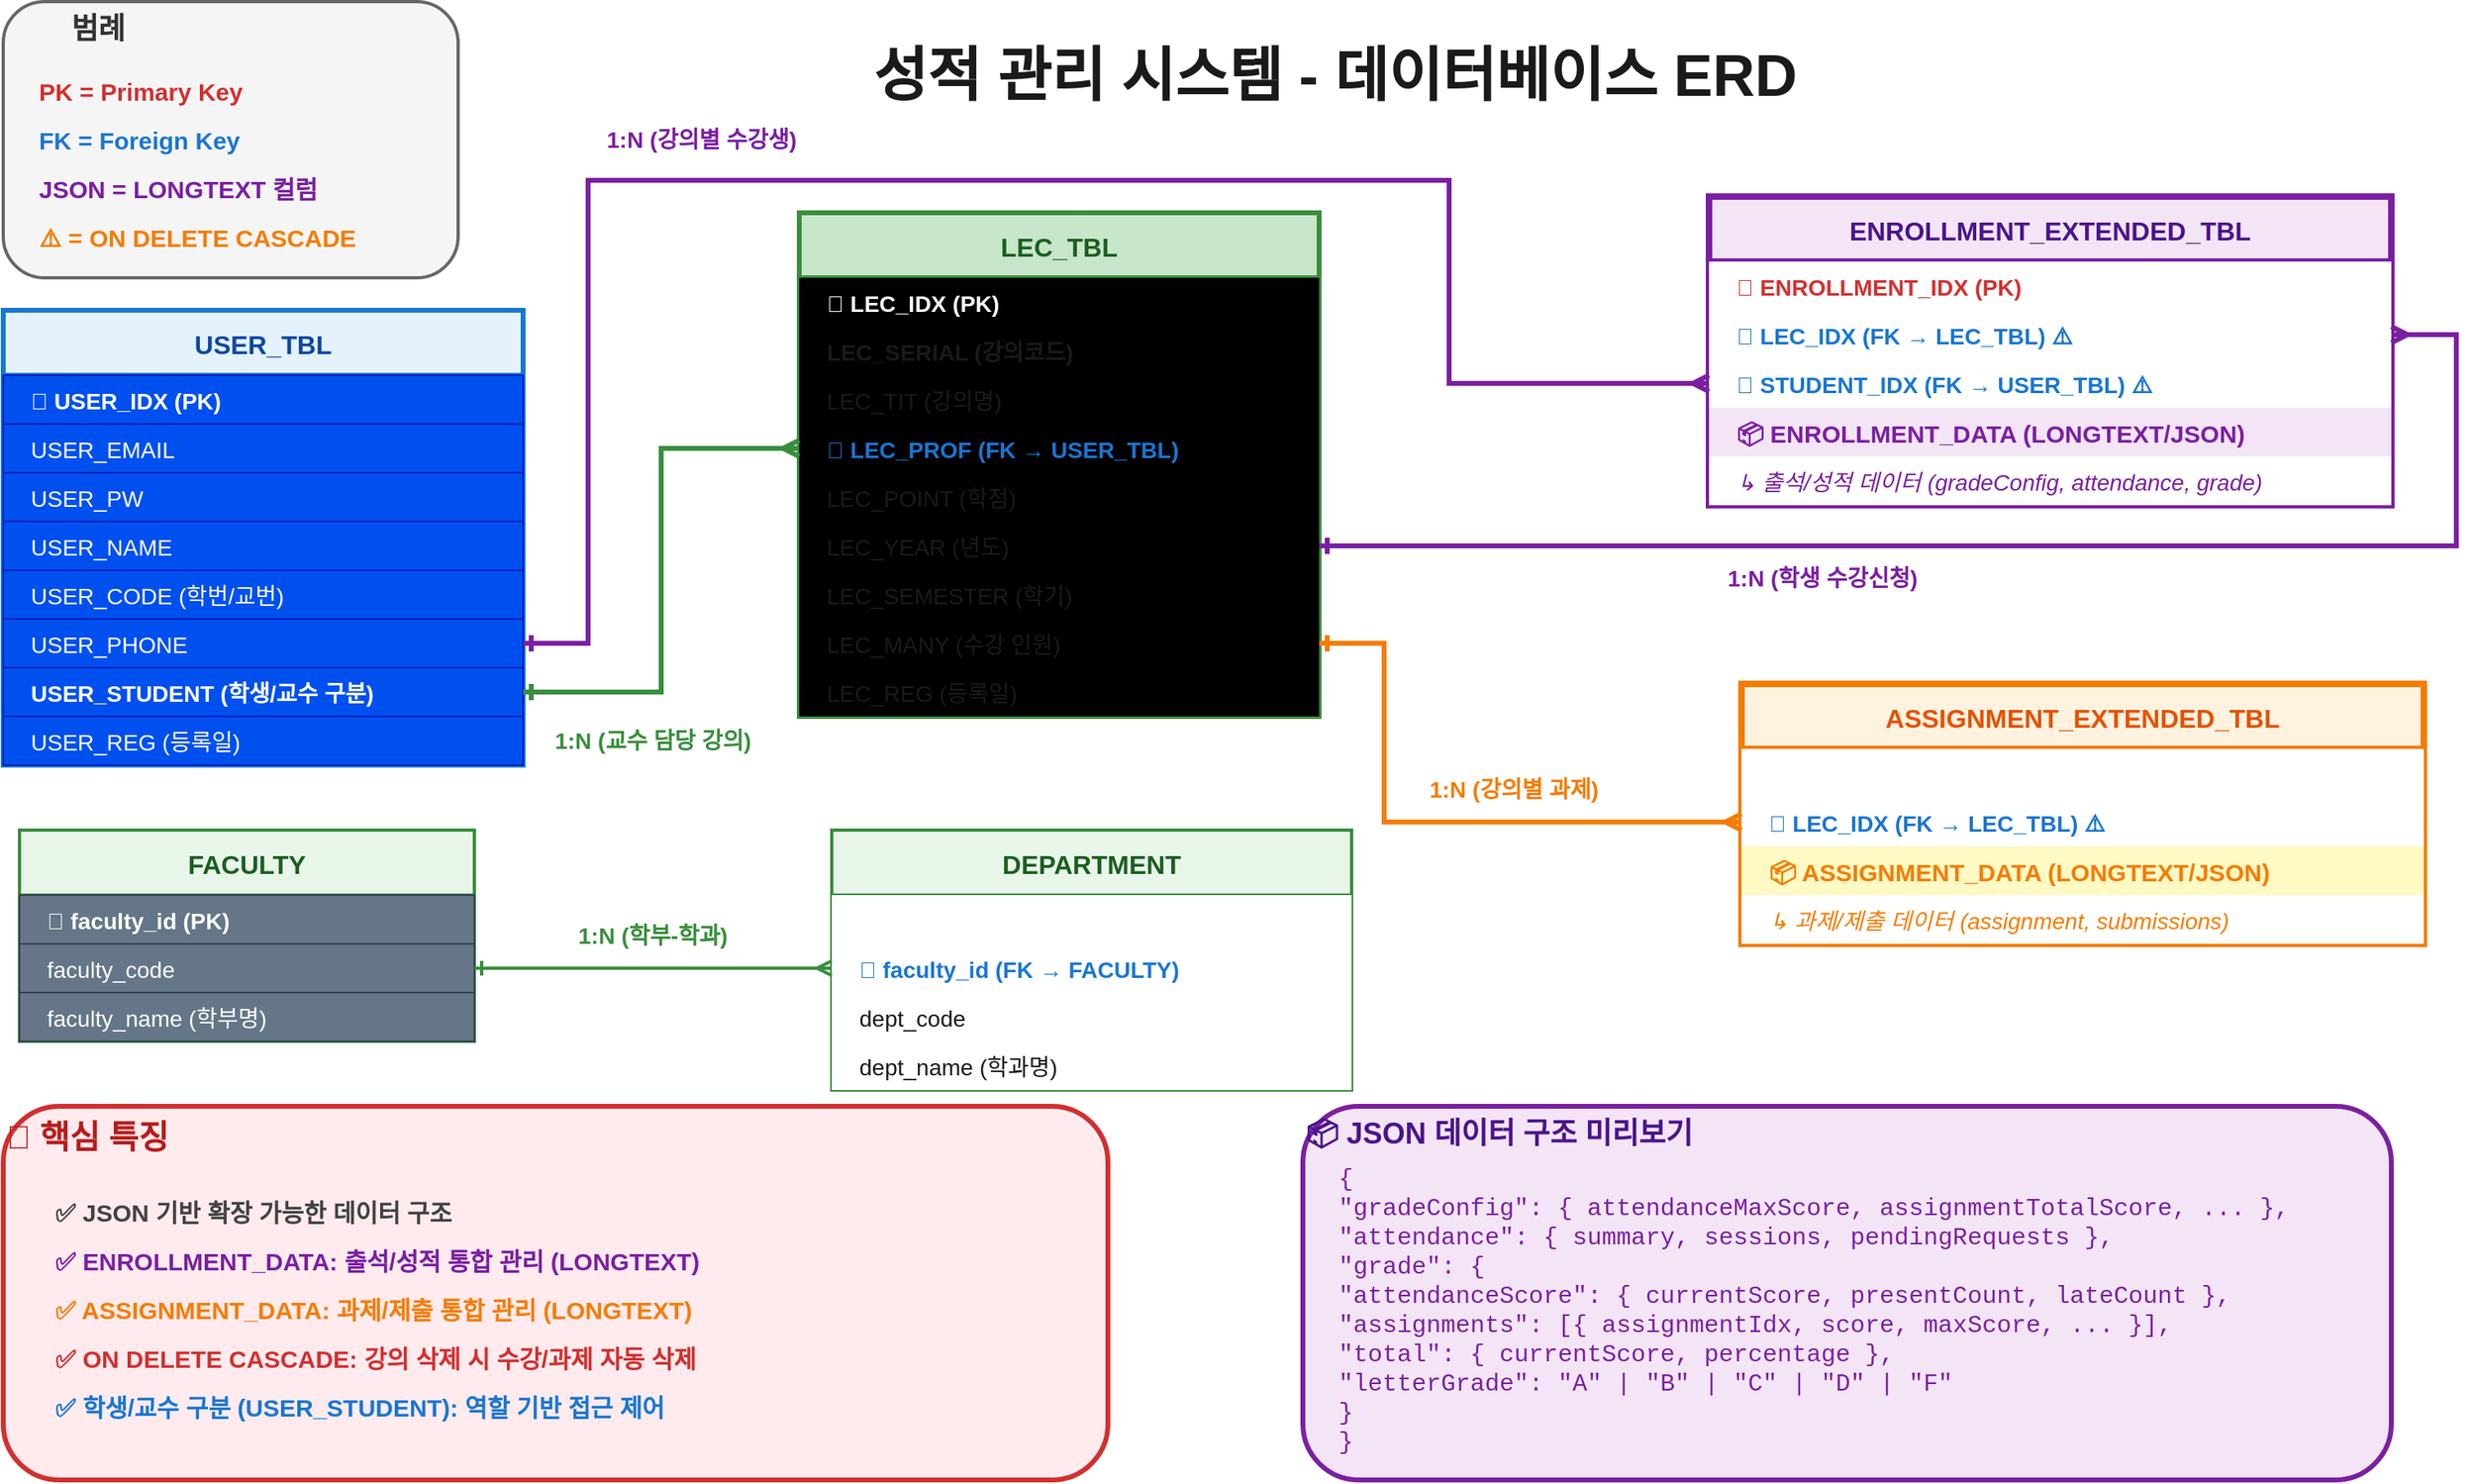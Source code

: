 <mxfile version="28.2.5">
  <diagram name="데이터베이스 ERD" id="db-erd">
    <mxGraphModel dx="2037" dy="1110" grid="1" gridSize="10" guides="1" tooltips="1" connect="1" arrows="1" fold="1" page="1" pageScale="1" pageWidth="1920" pageHeight="1080" background="light-dark(#FFFFFF,#FFFFFF)" math="0" shadow="0">
      <root>
        <mxCell id="0" />
        <mxCell id="1" parent="0" />
        <mxCell id="title" value="성적 관리 시스템 - 데이터베이스 ERD" style="text;html=1;strokeColor=none;fillColor=none;align=center;verticalAlign=middle;whiteSpace=wrap;rounded=0;fontSize=36;fontStyle=1;fontColor=light-dark(#1A1A1A,#CC6600);" parent="1" vertex="1">
          <mxGeometry x="350" y="80" width="1000" height="70" as="geometry" />
        </mxCell>
        <mxCell id="legend-box" value="&lt;blockquote style=&quot;margin: 0 0 0 40px; border: none; padding: 0px;&quot;&gt;범례&lt;/blockquote&gt;" style="rounded=1;whiteSpace=wrap;html=1;strokeColor=#666666;strokeWidth=2;fillColor=#F5F5F5;fontSize=18;fontStyle=1;fontColor=#333333;align=left;verticalAlign=top;" parent="1" vertex="1">
          <mxGeometry x="30" y="70" width="280" height="170" as="geometry" />
        </mxCell>
        <mxCell id="legend-pk" value="PK = Primary Key" style="text;html=1;strokeColor=none;fillColor=none;align=left;verticalAlign=middle;whiteSpace=wrap;rounded=0;fontSize=15;fontColor=#D32F2F;fontStyle=1;" parent="1" vertex="1">
          <mxGeometry x="50" y="110" width="240" height="30" as="geometry" />
        </mxCell>
        <mxCell id="legend-fk" value="FK = Foreign Key" style="text;html=1;strokeColor=none;fillColor=none;align=left;verticalAlign=middle;whiteSpace=wrap;rounded=0;fontSize=15;fontColor=#1976D2;fontStyle=1;" parent="1" vertex="1">
          <mxGeometry x="50" y="140" width="240" height="30" as="geometry" />
        </mxCell>
        <mxCell id="legend-json" value="JSON = LONGTEXT 컬럼" style="text;html=1;strokeColor=none;fillColor=none;align=left;verticalAlign=middle;whiteSpace=wrap;rounded=0;fontSize=15;fontColor=#7B1FA2;fontStyle=1;" parent="1" vertex="1">
          <mxGeometry x="50" y="170" width="240" height="30" as="geometry" />
        </mxCell>
        <mxCell id="legend-cascade" value="⚠️ = ON DELETE CASCADE" style="text;html=1;strokeColor=none;fillColor=none;align=left;verticalAlign=middle;whiteSpace=wrap;rounded=0;fontSize=15;fontColor=#F57C00;fontStyle=1;" parent="1" vertex="1">
          <mxGeometry x="50" y="200" width="240" height="30" as="geometry" />
        </mxCell>
        <mxCell id="user-table" value="USER_TBL" style="swimlane;fontStyle=1;childLayout=stackLayout;horizontal=1;startSize=40;fillColor=#E3F2FD;horizontalStack=0;resizeParent=1;resizeParentMax=0;resizeLast=0;collapsible=0;marginBottom=0;strokeColor=#1976D2;strokeWidth=3;fontSize=16;fontColor=#0D47A1;" parent="1" vertex="1">
          <mxGeometry x="30" y="260" width="320" height="280" as="geometry" />
        </mxCell>
        <mxCell id="user-pk" value="🔑 USER_IDX (PK)" style="text;strokeColor=#001DBC;fillColor=#0050ef;align=left;verticalAlign=middle;spacingLeft=15;spacingRight=4;overflow=hidden;rotatable=0;points=[[0,0.5],[1,0.5]];portConstraint=eastwest;fontSize=14;fontColor=light-dark(#FFFFFF,#990000);fontStyle=1;" parent="user-table" vertex="1">
          <mxGeometry y="40" width="320" height="30" as="geometry" />
        </mxCell>
        <mxCell id="user-col1" value="   USER_EMAIL" style="text;strokeColor=#001DBC;fillColor=#0050ef;align=left;verticalAlign=middle;spacingLeft=15;spacingRight=4;overflow=hidden;rotatable=0;points=[[0,0.5],[1,0.5]];portConstraint=eastwest;fontSize=14;fontColor=#ffffff;" parent="user-table" vertex="1">
          <mxGeometry y="70" width="320" height="30" as="geometry" />
        </mxCell>
        <mxCell id="user-col2" value="   USER_PW" style="text;strokeColor=#001DBC;fillColor=#0050ef;align=left;verticalAlign=middle;spacingLeft=15;spacingRight=4;overflow=hidden;rotatable=0;points=[[0,0.5],[1,0.5]];portConstraint=eastwest;fontSize=14;fontColor=#ffffff;" parent="user-table" vertex="1">
          <mxGeometry y="100" width="320" height="30" as="geometry" />
        </mxCell>
        <mxCell id="user-col3" value="   USER_NAME" style="text;strokeColor=#001DBC;fillColor=#0050ef;align=left;verticalAlign=middle;spacingLeft=15;spacingRight=4;overflow=hidden;rotatable=0;points=[[0,0.5],[1,0.5]];portConstraint=eastwest;fontSize=14;fontColor=#ffffff;" parent="user-table" vertex="1">
          <mxGeometry y="130" width="320" height="30" as="geometry" />
        </mxCell>
        <mxCell id="user-col4" value="   USER_CODE (학번/교번)" style="text;strokeColor=#001DBC;fillColor=#0050ef;align=left;verticalAlign=middle;spacingLeft=15;spacingRight=4;overflow=hidden;rotatable=0;points=[[0,0.5],[1,0.5]];portConstraint=eastwest;fontSize=14;fontColor=#ffffff;" parent="user-table" vertex="1">
          <mxGeometry y="160" width="320" height="30" as="geometry" />
        </mxCell>
        <mxCell id="user-col5" value="   USER_PHONE" style="text;strokeColor=#001DBC;fillColor=#0050ef;align=left;verticalAlign=middle;spacingLeft=15;spacingRight=4;overflow=hidden;rotatable=0;points=[[0,0.5],[1,0.5]];portConstraint=eastwest;fontSize=14;fontColor=#ffffff;" parent="user-table" vertex="1">
          <mxGeometry y="190" width="320" height="30" as="geometry" />
        </mxCell>
        <mxCell id="user-col6" value="   USER_STUDENT (학생/교수 구분)" style="text;strokeColor=#001DBC;fillColor=#0050ef;align=left;verticalAlign=middle;spacingLeft=15;spacingRight=4;overflow=hidden;rotatable=0;points=[[0,0.5],[1,0.5]];portConstraint=eastwest;fontSize=14;fontColor=#ffffff;fontStyle=1;" parent="user-table" vertex="1">
          <mxGeometry y="220" width="320" height="30" as="geometry" />
        </mxCell>
        <mxCell id="user-col7" value="   USER_REG (등록일)" style="text;strokeColor=#001DBC;fillColor=#0050ef;align=left;verticalAlign=middle;spacingLeft=15;spacingRight=4;overflow=hidden;rotatable=0;points=[[0,0.5],[1,0.5]];portConstraint=eastwest;fontSize=14;fontColor=#ffffff;" parent="user-table" vertex="1">
          <mxGeometry y="250" width="320" height="30" as="geometry" />
        </mxCell>
        <mxCell id="lec-table" value="LEC_TBL" style="swimlane;fontStyle=1;childLayout=stackLayout;horizontal=1;startSize=40;fillColor=#C8E6C9;horizontalStack=0;resizeParent=1;resizeParentMax=0;resizeLast=0;collapsible=0;marginBottom=0;strokeColor=#388E3C;strokeWidth=3;fontSize=16;fontColor=#1B5E20;" parent="1" vertex="1">
          <mxGeometry x="520" y="200" width="320" height="310" as="geometry" />
        </mxCell>
        <mxCell id="lec-pk" value="🔑 LEC_IDX (PK)" style="text;strokeColor=none;fillColor=light-dark(#000000,#4D9900);align=left;verticalAlign=middle;spacingLeft=15;spacingRight=4;overflow=hidden;rotatable=0;points=[[0,0.5],[1,0.5]];portConstraint=eastwest;fontSize=14;fontColor=light-dark(#FFFFFF,#990000);fontStyle=1;" parent="lec-table" vertex="1">
          <mxGeometry y="40" width="320" height="30" as="geometry" />
        </mxCell>
        <mxCell id="lec-col1" value="   LEC_SERIAL (강의코드)" style="text;strokeColor=none;fillColor=light-dark(#000000,#4D9900);align=left;verticalAlign=middle;spacingLeft=15;spacingRight=4;overflow=hidden;rotatable=0;points=[[0,0.5],[1,0.5]];portConstraint=eastwest;fontSize=14;fontColor=light-dark(#1A1A1A,#000000);fontStyle=1;" parent="lec-table" vertex="1">
          <mxGeometry y="70" width="320" height="30" as="geometry" />
        </mxCell>
        <mxCell id="lec-col2" value="   LEC_TIT (강의명)" style="text;strokeColor=none;fillColor=light-dark(#000000,#4D9900);align=left;verticalAlign=middle;spacingLeft=15;spacingRight=4;overflow=hidden;rotatable=0;points=[[0,0.5],[1,0.5]];portConstraint=eastwest;fontSize=14;fontColor=light-dark(#1A1A1A,#000000);" parent="lec-table" vertex="1">
          <mxGeometry y="100" width="320" height="30" as="geometry" />
        </mxCell>
        <mxCell id="lec-fk" value="🔗 LEC_PROF (FK → USER_TBL)" style="text;strokeColor=none;fillColor=light-dark(#000000,#4D9900);align=left;verticalAlign=middle;spacingLeft=15;spacingRight=4;overflow=hidden;rotatable=0;points=[[0,0.5],[1,0.5]];portConstraint=eastwest;fontSize=14;fontColor=light-dark(#1976D2,#0000CC);fontStyle=1;" parent="lec-table" vertex="1">
          <mxGeometry y="130" width="320" height="30" as="geometry" />
        </mxCell>
        <mxCell id="lec-col3" value="   LEC_POINT (학점)" style="text;strokeColor=none;fillColor=light-dark(#000000,#4D9900);align=left;verticalAlign=middle;spacingLeft=15;spacingRight=4;overflow=hidden;rotatable=0;points=[[0,0.5],[1,0.5]];portConstraint=eastwest;fontSize=14;fontColor=light-dark(#1A1A1A,#000000);" parent="lec-table" vertex="1">
          <mxGeometry y="160" width="320" height="30" as="geometry" />
        </mxCell>
        <mxCell id="lec-col4" value="   LEC_YEAR (년도)" style="text;strokeColor=none;fillColor=light-dark(#000000,#4D9900);align=left;verticalAlign=middle;spacingLeft=15;spacingRight=4;overflow=hidden;rotatable=0;points=[[0,0.5],[1,0.5]];portConstraint=eastwest;fontSize=14;fontColor=light-dark(#1A1A1A,#000000);" parent="lec-table" vertex="1">
          <mxGeometry y="190" width="320" height="30" as="geometry" />
        </mxCell>
        <mxCell id="lec-col5" value="   LEC_SEMESTER (학기)" style="text;strokeColor=none;fillColor=light-dark(#000000,#4D9900);align=left;verticalAlign=middle;spacingLeft=15;spacingRight=4;overflow=hidden;rotatable=0;points=[[0,0.5],[1,0.5]];portConstraint=eastwest;fontSize=14;fontColor=light-dark(#1A1A1A,#000000);" parent="lec-table" vertex="1">
          <mxGeometry y="220" width="320" height="30" as="geometry" />
        </mxCell>
        <mxCell id="lec-col6" value="   LEC_MANY (수강 인원)" style="text;strokeColor=none;fillColor=light-dark(#000000,#4D9900);align=left;verticalAlign=middle;spacingLeft=15;spacingRight=4;overflow=hidden;rotatable=0;points=[[0,0.5],[1,0.5]];portConstraint=eastwest;fontSize=14;fontColor=light-dark(#1A1A1A,#000000);" parent="lec-table" vertex="1">
          <mxGeometry y="250" width="320" height="30" as="geometry" />
        </mxCell>
        <mxCell id="lec-col7" value="   LEC_REG (등록일)" style="text;strokeColor=none;fillColor=light-dark(#000000,#4D9900);align=left;verticalAlign=middle;spacingLeft=15;spacingRight=4;overflow=hidden;rotatable=0;points=[[0,0.5],[1,0.5]];portConstraint=eastwest;fontSize=14;fontColor=light-dark(#1A1A1A,#000000);" parent="lec-table" vertex="1">
          <mxGeometry y="280" width="320" height="30" as="geometry" />
        </mxCell>
        <mxCell id="enrollment-table" value="ENROLLMENT_EXTENDED_TBL" style="swimlane;fontStyle=1;childLayout=stackLayout;horizontal=1;startSize=40;fillColor=#F3E5F5;horizontalStack=0;resizeParent=1;resizeParentMax=0;resizeLast=0;collapsible=0;marginBottom=0;strokeColor=#7B1FA2;strokeWidth=4;fontSize=16;fontColor=#4A148C;" parent="1" vertex="1">
          <mxGeometry x="1080" y="190" width="420" height="190" as="geometry" />
        </mxCell>
        <mxCell id="enrollment-pk" value="🔑 ENROLLMENT_IDX (PK)" style="text;strokeColor=none;fillColor=#FFFFFF;align=left;verticalAlign=middle;spacingLeft=15;spacingRight=4;overflow=hidden;rotatable=0;points=[[0,0.5],[1,0.5]];portConstraint=eastwest;fontSize=14;fontColor=#D32F2F;fontStyle=1;" parent="enrollment-table" vertex="1">
          <mxGeometry y="40" width="420" height="30" as="geometry" />
        </mxCell>
        <mxCell id="enrollment-fk1" value="🔗 LEC_IDX (FK → LEC_TBL) ⚠️" style="text;strokeColor=none;fillColor=#FFFFFF;align=left;verticalAlign=middle;spacingLeft=15;spacingRight=4;overflow=hidden;rotatable=0;points=[[0,0.5],[1,0.5]];portConstraint=eastwest;fontSize=14;fontColor=#1976D2;fontStyle=1;" parent="enrollment-table" vertex="1">
          <mxGeometry y="70" width="420" height="30" as="geometry" />
        </mxCell>
        <mxCell id="enrollment-fk2" value="🔗 STUDENT_IDX (FK → USER_TBL) ⚠️" style="text;strokeColor=none;fillColor=#FFFFFF;align=left;verticalAlign=middle;spacingLeft=15;spacingRight=4;overflow=hidden;rotatable=0;points=[[0,0.5],[1,0.5]];portConstraint=eastwest;fontSize=14;fontColor=#1976D2;fontStyle=1;" parent="enrollment-table" vertex="1">
          <mxGeometry y="100" width="420" height="30" as="geometry" />
        </mxCell>
        <mxCell id="enrollment-json" value="📦 ENROLLMENT_DATA (LONGTEXT/JSON)" style="text;strokeColor=none;fillColor=#F3E5F5;align=left;verticalAlign=middle;spacingLeft=15;spacingRight=4;overflow=hidden;rotatable=0;points=[[0,0.5],[1,0.5]];portConstraint=eastwest;fontSize=15;fontColor=#7B1FA2;fontStyle=1;" parent="enrollment-table" vertex="1">
          <mxGeometry y="130" width="420" height="30" as="geometry" />
        </mxCell>
        <mxCell id="enrollment-json-detail" value="   ↳ 출석/성적 데이터 (gradeConfig, attendance, grade)" style="text;strokeColor=none;fillColor=#FFFFFF;align=left;verticalAlign=middle;spacingLeft=15;spacingRight=4;overflow=hidden;rotatable=0;points=[[0,0.5],[1,0.5]];portConstraint=eastwest;fontSize=14;fontColor=#7B1FA2;fontStyle=2;" parent="enrollment-table" vertex="1">
          <mxGeometry y="160" width="420" height="30" as="geometry" />
        </mxCell>
        <mxCell id="assignment-table" value="ASSIGNMENT_EXTENDED_TBL" style="swimlane;fontStyle=1;childLayout=stackLayout;horizontal=1;startSize=40;fillColor=#FFF3E0;horizontalStack=0;resizeParent=1;resizeParentMax=0;resizeLast=0;collapsible=0;marginBottom=0;strokeColor=#F57C00;strokeWidth=4;fontSize=16;fontColor=#E65100;" parent="1" vertex="1">
          <mxGeometry x="1100" y="490" width="420" height="160" as="geometry" />
        </mxCell>
        <mxCell id="assignment-pk" value="🔑 ASSIGNMENT_IDX (PK)" style="text;strokeColor=none;fillColor=#FFFFFF;align=left;verticalAlign=middle;spacingLeft=15;spacingRight=4;overflow=hidden;rotatable=0;points=[[0,0.5],[1,0.5]];portConstraint=eastwest;fontSize=14;fontColor=light-dark(#FFFFFF,#990000);fontStyle=1;" parent="assignment-table" vertex="1">
          <mxGeometry y="40" width="420" height="30" as="geometry" />
        </mxCell>
        <mxCell id="assignment-fk" value="🔗 LEC_IDX (FK → LEC_TBL) ⚠️" style="text;strokeColor=none;fillColor=#FFFFFF;align=left;verticalAlign=middle;spacingLeft=15;spacingRight=4;overflow=hidden;rotatable=0;points=[[0,0.5],[1,0.5]];portConstraint=eastwest;fontSize=14;fontColor=light-dark(#1976D2,#0000CC);fontStyle=1;" parent="assignment-table" vertex="1">
          <mxGeometry y="70" width="420" height="30" as="geometry" />
        </mxCell>
        <mxCell id="assignment-json" value="📦 ASSIGNMENT_DATA (LONGTEXT/JSON)" style="text;strokeColor=none;fillColor=#FFF9C4;align=left;verticalAlign=middle;spacingLeft=15;spacingRight=4;overflow=hidden;rotatable=0;points=[[0,0.5],[1,0.5]];portConstraint=eastwest;fontSize=15;fontColor=#F57C00;fontStyle=1;" parent="assignment-table" vertex="1">
          <mxGeometry y="100" width="420" height="30" as="geometry" />
        </mxCell>
        <mxCell id="assignment-json-detail" value="   ↳ 과제/제출 데이터 (assignment, submissions)" style="text;strokeColor=none;fillColor=#FFFFFF;align=left;verticalAlign=middle;spacingLeft=15;spacingRight=4;overflow=hidden;rotatable=0;points=[[0,0.5],[1,0.5]];portConstraint=eastwest;fontSize=14;fontColor=#F57C00;fontStyle=2;" parent="assignment-table" vertex="1">
          <mxGeometry y="130" width="420" height="30" as="geometry" />
        </mxCell>
        <mxCell id="faculty-table" value="FACULTY" style="swimlane;fontStyle=1;childLayout=stackLayout;horizontal=1;startSize=40;fillColor=#E8F5E9;horizontalStack=0;resizeParent=1;resizeParentMax=0;resizeLast=0;collapsible=0;marginBottom=0;strokeColor=#388E3C;strokeWidth=2;fontSize=16;fontColor=#1B5E20;" parent="1" vertex="1">
          <mxGeometry x="40" y="580" width="280" height="130" as="geometry" />
        </mxCell>
        <mxCell id="faculty-pk" value="🔑 faculty_id (PK)" style="text;strokeColor=#314354;fillColor=#647687;align=left;verticalAlign=middle;spacingLeft=15;spacingRight=4;overflow=hidden;rotatable=0;points=[[0,0.5],[1,0.5]];portConstraint=eastwest;fontSize=14;fontColor=light-dark(#FFFFFF,#990000);fontStyle=1;" parent="faculty-table" vertex="1">
          <mxGeometry y="40" width="280" height="30" as="geometry" />
        </mxCell>
        <mxCell id="faculty-col1" value="   faculty_code" style="text;strokeColor=#314354;fillColor=#647687;align=left;verticalAlign=middle;spacingLeft=15;spacingRight=4;overflow=hidden;rotatable=0;points=[[0,0.5],[1,0.5]];portConstraint=eastwest;fontSize=14;fontColor=#ffffff;" parent="faculty-table" vertex="1">
          <mxGeometry y="70" width="280" height="30" as="geometry" />
        </mxCell>
        <mxCell id="faculty-col2" value="   faculty_name (학부명)" style="text;strokeColor=#314354;fillColor=#647687;align=left;verticalAlign=middle;spacingLeft=15;spacingRight=4;overflow=hidden;rotatable=0;points=[[0,0.5],[1,0.5]];portConstraint=eastwest;fontSize=14;fontColor=#ffffff;" parent="faculty-table" vertex="1">
          <mxGeometry y="100" width="280" height="30" as="geometry" />
        </mxCell>
        <mxCell id="dept-table" value="DEPARTMENT" style="swimlane;fontStyle=1;childLayout=stackLayout;horizontal=1;startSize=40;fillColor=#E8F5E9;horizontalStack=0;resizeParent=1;resizeParentMax=0;resizeLast=0;collapsible=0;marginBottom=0;strokeColor=#388E3C;strokeWidth=2;fontSize=16;fontColor=#1B5E20;" parent="1" vertex="1">
          <mxGeometry x="540" y="580" width="320" height="160" as="geometry" />
        </mxCell>
        <mxCell id="dept-pk" value="🔑 dept_id (PK)" style="text;strokeColor=none;fillColor=light-dark(#FFFFFF,#67AB9F);align=left;verticalAlign=middle;spacingLeft=15;spacingRight=4;overflow=hidden;rotatable=0;points=[[0,0.5],[1,0.5]];portConstraint=eastwest;fontSize=14;fontColor=light-dark(#FFFFFF,#990000);fontStyle=1;" parent="dept-table" vertex="1">
          <mxGeometry y="40" width="320" height="30" as="geometry" />
        </mxCell>
        <mxCell id="dept-fk" value="🔗 faculty_id (FK → FACULTY)" style="text;strokeColor=none;fillColor=light-dark(#FFFFFF,#67AB9F);align=left;verticalAlign=middle;spacingLeft=15;spacingRight=4;overflow=hidden;rotatable=0;points=[[0,0.5],[1,0.5]];portConstraint=eastwest;fontSize=14;fontColor=light-dark(#1976D2,#0000CC);fontStyle=1;" parent="dept-table" vertex="1">
          <mxGeometry y="70" width="320" height="30" as="geometry" />
        </mxCell>
        <mxCell id="dept-col1" value="   dept_code" style="text;strokeColor=none;fillColor=light-dark(#FFFFFF,#67AB9F);align=left;verticalAlign=middle;spacingLeft=15;spacingRight=4;overflow=hidden;rotatable=0;points=[[0,0.5],[1,0.5]];portConstraint=eastwest;fontSize=14;fontColor=light-dark(#1A1A1A,#000000);" parent="dept-table" vertex="1">
          <mxGeometry y="100" width="320" height="30" as="geometry" />
        </mxCell>
        <mxCell id="dept-col2" value="   dept_name (학과명)" style="text;strokeColor=none;fillColor=light-dark(#FFFFFF,#67AB9F);align=left;verticalAlign=middle;spacingLeft=15;spacingRight=4;overflow=hidden;rotatable=0;points=[[0,0.5],[1,0.5]];portConstraint=eastwest;fontSize=14;fontColor=light-dark(#1A1A1A,#000000);" parent="dept-table" vertex="1">
          <mxGeometry y="130" width="320" height="30" as="geometry" />
        </mxCell>
        <mxCell id="rel-user-lec" value="" style="endArrow=ERmany;startArrow=ERone;html=1;rounded=0;strokeColor=light-dark(#388E3C,#3D7440);strokeWidth=3;exitX=1;exitY=0.5;exitDx=0;exitDy=0;entryX=0;entryY=0.5;entryDx=0;entryDy=0;endFill=0;startFill=0;edgeStyle=orthogonalEdgeStyle;" parent="1" source="user-col6" target="lec-fk" edge="1">
          <mxGeometry relative="1" as="geometry" />
        </mxCell>
        <mxCell id="rel-user-lec-label" value="1:N (교수 담당 강의)" style="text;html=1;strokeColor=none;fillColor=none;align=center;verticalAlign=middle;whiteSpace=wrap;rounded=0;fontSize=14;fontColor=light-dark(#388E3C,#3D7440);fontStyle=1;" parent="1" vertex="1">
          <mxGeometry x="360" y="510" width="140" height="30" as="geometry" />
        </mxCell>
        <mxCell id="rel-user-enrollment" value="" style="endArrow=ERmany;startArrow=ERone;html=1;rounded=0;strokeColor=light-dark(#7B1FA2,#7B1FA2);strokeWidth=3;exitX=1;exitY=0.5;exitDx=0;exitDy=0;entryX=0;entryY=0.5;entryDx=0;entryDy=0;edgeStyle=orthogonalEdgeStyle;endFill=0;startFill=0;" parent="1" source="user-col5" target="enrollment-fk2" edge="1">
          <mxGeometry relative="1" as="geometry">
            <Array as="points">
              <mxPoint x="390" y="465" />
              <mxPoint x="390" y="180" />
              <mxPoint x="920" y="180" />
              <mxPoint x="920" y="305" />
            </Array>
          </mxGeometry>
        </mxCell>
        <mxCell id="rel-user-enrollment-label" value="1:N (학생 수강신청)" style="text;html=1;strokeColor=none;fillColor=none;align=center;verticalAlign=middle;whiteSpace=wrap;rounded=0;fontSize=14;fontColor=light-dark(#7B1FA2,#7B1FA2);fontStyle=1;" parent="1" vertex="1">
          <mxGeometry x="1080" y="410" width="140" height="30" as="geometry" />
        </mxCell>
        <mxCell id="rel-lec-enrollment" value="" style="endArrow=ERmany;startArrow=ERone;html=1;rounded=0;strokeColor=light-dark(#7B1FA2,#7B1FA2);strokeWidth=3;exitX=1;exitY=0.5;exitDx=0;exitDy=0;endFill=0;startFill=0;edgeStyle=orthogonalEdgeStyle;" parent="1" source="lec-col4" target="enrollment-fk1" edge="1">
          <mxGeometry relative="1" as="geometry">
            <Array as="points">
              <mxPoint x="1540" y="405" />
              <mxPoint x="1540" y="275" />
            </Array>
          </mxGeometry>
        </mxCell>
        <mxCell id="rel-lec-enrollment-label" value="1:N (강의별 수강생)" style="text;html=1;strokeColor=none;fillColor=none;align=center;verticalAlign=middle;whiteSpace=wrap;rounded=0;fontSize=14;fontColor=light-dark(#7B1FA2,#7B1FA2);fontStyle=1;" parent="1" vertex="1">
          <mxGeometry x="390" y="140" width="140" height="30" as="geometry" />
        </mxCell>
        <mxCell id="rel-lec-assignment" value="" style="endArrow=ERmany;startArrow=ERone;html=1;rounded=0;strokeColor=#F57C00;strokeWidth=3;exitX=1;exitY=0.5;exitDx=0;exitDy=0;entryX=0;entryY=0.5;entryDx=0;entryDy=0;edgeStyle=orthogonalEdgeStyle;endFill=0;startFill=0;" parent="1" source="lec-col6" target="assignment-fk" edge="1">
          <mxGeometry relative="1" as="geometry">
            <Array as="points">
              <mxPoint x="880" y="465" />
              <mxPoint x="880" y="575" />
            </Array>
          </mxGeometry>
        </mxCell>
        <mxCell id="rel-lec-assignment-label" value="1:N (강의별 과제)" style="text;html=1;strokeColor=none;fillColor=none;align=center;verticalAlign=middle;whiteSpace=wrap;rounded=0;fontSize=14;fontColor=#F57C00;fontStyle=1;" parent="1" vertex="1">
          <mxGeometry x="900" y="540" width="120" height="30" as="geometry" />
        </mxCell>
        <mxCell id="rel-faculty-dept" value="" style="endArrow=ERmany;startArrow=ERone;html=1;rounded=0;strokeColor=light-dark(#388E3C,#3D7440);strokeWidth=2;exitX=1;exitY=0.5;exitDx=0;exitDy=0;entryX=0;entryY=0.5;entryDx=0;entryDy=0;endFill=0;startFill=0;" parent="1" source="faculty-col1" target="dept-fk" edge="1">
          <mxGeometry relative="1" as="geometry" />
        </mxCell>
        <mxCell id="rel-faculty-dept-label" value="1:N (학부-학과)" style="text;html=1;strokeColor=none;fillColor=none;align=center;verticalAlign=middle;whiteSpace=wrap;rounded=0;fontSize=14;fontColor=light-dark(#388E3C,#3D7440);fontStyle=1;" parent="1" vertex="1">
          <mxGeometry x="380" y="630" width="100" height="30" as="geometry" />
        </mxCell>
        <mxCell id="features-box" value="🎯 핵심 특징" style="rounded=1;whiteSpace=wrap;html=1;strokeColor=#D32F2F;strokeWidth=3;fillColor=#FFEBEE;fontSize=20;fontColor=#B71C1C;fontStyle=1;align=left;verticalAlign=top;" parent="1" vertex="1">
          <mxGeometry x="30" y="750" width="680" height="230" as="geometry" />
        </mxCell>
        <mxCell id="feature1" value="✅ JSON 기반 확장 가능한 데이터 구조" style="text;html=1;strokeColor=none;fillColor=none;align=left;verticalAlign=middle;whiteSpace=wrap;rounded=0;fontSize=15;fontColor=#424242;fontStyle=1;" parent="1" vertex="1">
          <mxGeometry x="60" y="800" width="620" height="30" as="geometry" />
        </mxCell>
        <mxCell id="feature2" value="✅ ENROLLMENT_DATA: 출석/성적 통합 관리 (LONGTEXT)" style="text;html=1;strokeColor=none;fillColor=none;align=left;verticalAlign=middle;whiteSpace=wrap;rounded=0;fontSize=15;fontColor=#7B1FA2;fontStyle=1;" parent="1" vertex="1">
          <mxGeometry x="60" y="830" width="620" height="30" as="geometry" />
        </mxCell>
        <mxCell id="feature3" value="✅ ASSIGNMENT_DATA: 과제/제출 통합 관리 (LONGTEXT)" style="text;html=1;strokeColor=none;fillColor=none;align=left;verticalAlign=middle;whiteSpace=wrap;rounded=0;fontSize=15;fontColor=#F57C00;fontStyle=1;" parent="1" vertex="1">
          <mxGeometry x="60" y="860" width="620" height="30" as="geometry" />
        </mxCell>
        <mxCell id="feature4" value="✅ ON DELETE CASCADE: 강의 삭제 시 수강/과제 자동 삭제" style="text;html=1;strokeColor=none;fillColor=none;align=left;verticalAlign=middle;whiteSpace=wrap;rounded=0;fontSize=15;fontColor=#D32F2F;fontStyle=1;" parent="1" vertex="1">
          <mxGeometry x="60" y="890" width="620" height="30" as="geometry" />
        </mxCell>
        <mxCell id="feature5" value="✅ 학생/교수 구분 (USER_STUDENT): 역할 기반 접근 제어" style="text;html=1;strokeColor=none;fillColor=none;align=left;verticalAlign=middle;whiteSpace=wrap;rounded=0;fontSize=15;fontColor=#1976D2;fontStyle=1;" parent="1" vertex="1">
          <mxGeometry x="60" y="920" width="620" height="30" as="geometry" />
        </mxCell>
        <mxCell id="json-preview-box" value="📦 JSON 데이터 구조 미리보기" style="rounded=1;whiteSpace=wrap;html=1;strokeColor=#7B1FA2;strokeWidth=3;fillColor=#F3E5F5;fontSize=18;fontColor=#4A148C;fontStyle=1;align=left;verticalAlign=top;" parent="1" vertex="1">
          <mxGeometry x="830" y="750" width="670" height="230" as="geometry" />
        </mxCell>
        <mxCell id="json-preview-content" value="&lt;font style=&quot;font-size: 15px;&quot;&gt;{&lt;br&gt;  &quot;gradeConfig&quot;: { attendanceMaxScore, assignmentTotalScore, ... },&lt;br&gt;  &quot;attendance&quot;: { summary, sessions, pendingRequests },&lt;br&gt;  &quot;grade&quot;: {&lt;br&gt;    &quot;attendanceScore&quot;: { currentScore, presentCount, lateCount },&lt;br&gt;    &quot;assignments&quot;: [{ assignmentIdx, score, maxScore, ... }],&lt;br&gt;    &quot;total&quot;: { currentScore, percentage },&lt;br&gt;    &quot;letterGrade&quot;: &quot;A&quot; | &quot;B&quot; | &quot;C&quot; | &quot;D&quot; | &quot;F&quot;&lt;br&gt;  }&lt;br&gt;}&lt;/font&gt;" style="text;html=1;strokeColor=none;fillColor=none;align=left;verticalAlign=top;whiteSpace=wrap;rounded=0;fontSize=14;fontColor=#7B1FA2;fontFamily=Courier New;" parent="1" vertex="1">
          <mxGeometry x="850" y="780" width="620" height="160" as="geometry" />
        </mxCell>
      </root>
    </mxGraphModel>
  </diagram>
</mxfile>
